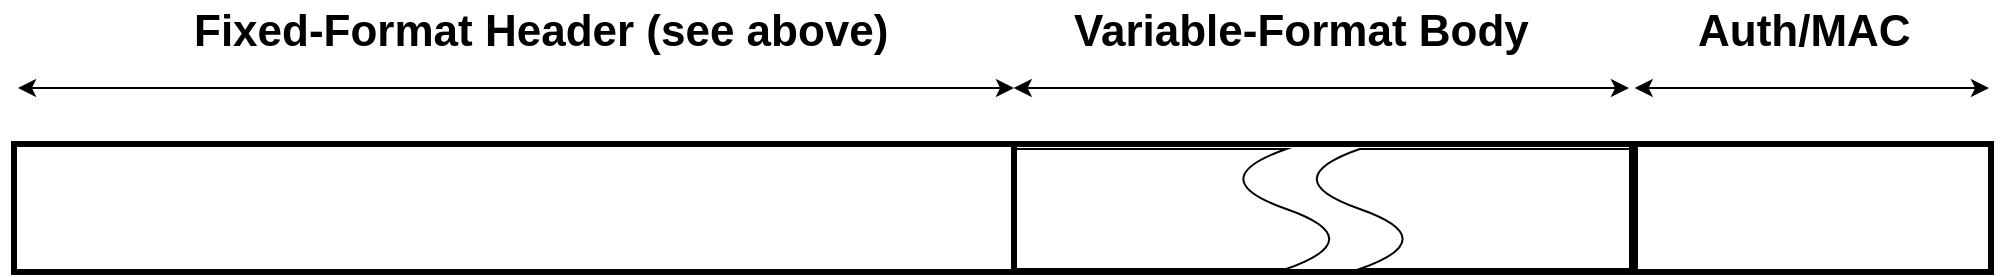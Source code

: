 <mxfile version="11.1.4" type="device"><diagram id="qfHNctd_WOPHGAZ_HX6h" name="Page-1"><mxGraphModel dx="946" dy="630" grid="1" gridSize="10" guides="1" tooltips="1" connect="1" arrows="1" fold="1" page="1" pageScale="1" pageWidth="827" pageHeight="1169" math="0" shadow="0"><root><mxCell id="0"/><mxCell id="1" parent="0"/><mxCell id="aZdAZyVbcuME3lkPNKZm-2" value="" style="rounded=0;whiteSpace=wrap;html=1;strokeWidth=3;shadow=0;rotation=0;" parent="1" vertex="1"><mxGeometry x="10" y="82" width="500" height="64" as="geometry"/></mxCell><mxCell id="aZdAZyVbcuME3lkPNKZm-17" value="" style="shape=document;whiteSpace=wrap;html=1;boundedLbl=1;rotation=90;" parent="1" vertex="1"><mxGeometry x="747.5" y="75.5" width="60" height="77" as="geometry"/></mxCell><mxCell id="aZdAZyVbcuME3lkPNKZm-22" value="&lt;b&gt;&lt;font style=&quot;font-size: 22px&quot;&gt;Fixed-Format Header (see above)&lt;/font&gt;&lt;/b&gt;" style="text;html=1;resizable=0;points=[];autosize=1;align=left;verticalAlign=top;spacingTop=-4;" parent="1" vertex="1"><mxGeometry x="98" y="10" width="360" height="20" as="geometry"/></mxCell><mxCell id="aZdAZyVbcuME3lkPNKZm-23" value="" style="endArrow=classic;startArrow=classic;html=1;" parent="1" edge="1"><mxGeometry width="50" height="50" relative="1" as="geometry"><mxPoint x="12" y="54" as="sourcePoint"/><mxPoint x="510" y="54" as="targetPoint"/></mxGeometry></mxCell><mxCell id="aZdAZyVbcuME3lkPNKZm-24" value="" style="rounded=0;whiteSpace=wrap;html=1;strokeWidth=3;shadow=0;rotation=0;" parent="1" vertex="1"><mxGeometry x="510" y="82" width="309" height="64" as="geometry"/></mxCell><mxCell id="aZdAZyVbcuME3lkPNKZm-16" value="" style="shape=document;whiteSpace=wrap;html=1;boundedLbl=1;rotation=-90;" parent="1" vertex="1"><mxGeometry x="560.5" y="35" width="60" height="159" as="geometry"/></mxCell><mxCell id="aZdAZyVbcuME3lkPNKZm-19" value="" style="shape=document;whiteSpace=wrap;html=1;boundedLbl=1;rotation=90;" parent="1" vertex="1"><mxGeometry x="708.5" y="35" width="60" height="159" as="geometry"/></mxCell><mxCell id="aZdAZyVbcuME3lkPNKZm-25" value="" style="endArrow=classic;startArrow=classic;html=1;" parent="1" edge="1"><mxGeometry width="50" height="50" relative="1" as="geometry"><mxPoint x="509.853" y="54" as="sourcePoint"/><mxPoint x="817.5" y="54" as="targetPoint"/></mxGeometry></mxCell><mxCell id="aZdAZyVbcuME3lkPNKZm-26" value="&lt;b&gt;&lt;font style=&quot;font-size: 22px&quot;&gt;Variable-Format Body&lt;br&gt;&lt;/font&gt;&lt;/b&gt;" style="text;html=1;resizable=0;points=[];autosize=1;align=left;verticalAlign=top;spacingTop=-4;" parent="1" vertex="1"><mxGeometry x="537.5" y="10" width="240" height="20" as="geometry"/></mxCell><mxCell id="aZdAZyVbcuME3lkPNKZm-27" value="" style="rounded=0;whiteSpace=wrap;html=1;strokeWidth=3;shadow=0;rotation=0;" parent="1" vertex="1"><mxGeometry x="820.5" y="82" width="178" height="64" as="geometry"/></mxCell><mxCell id="aZdAZyVbcuME3lkPNKZm-28" value="" style="endArrow=classic;startArrow=classic;html=1;" parent="1" edge="1"><mxGeometry width="50" height="50" relative="1" as="geometry"><mxPoint x="820.353" y="54" as="sourcePoint"/><mxPoint x="997.5" y="54" as="targetPoint"/></mxGeometry></mxCell><mxCell id="aZdAZyVbcuME3lkPNKZm-29" value="&lt;b&gt;&lt;font style=&quot;font-size: 22px&quot;&gt;Auth/MAC&lt;br&gt;&lt;/font&gt;&lt;/b&gt;" style="text;html=1;resizable=0;points=[];autosize=1;align=left;verticalAlign=top;spacingTop=-4;" parent="1" vertex="1"><mxGeometry x="849.5" y="10" width="120" height="20" as="geometry"/></mxCell></root></mxGraphModel></diagram></mxfile>
